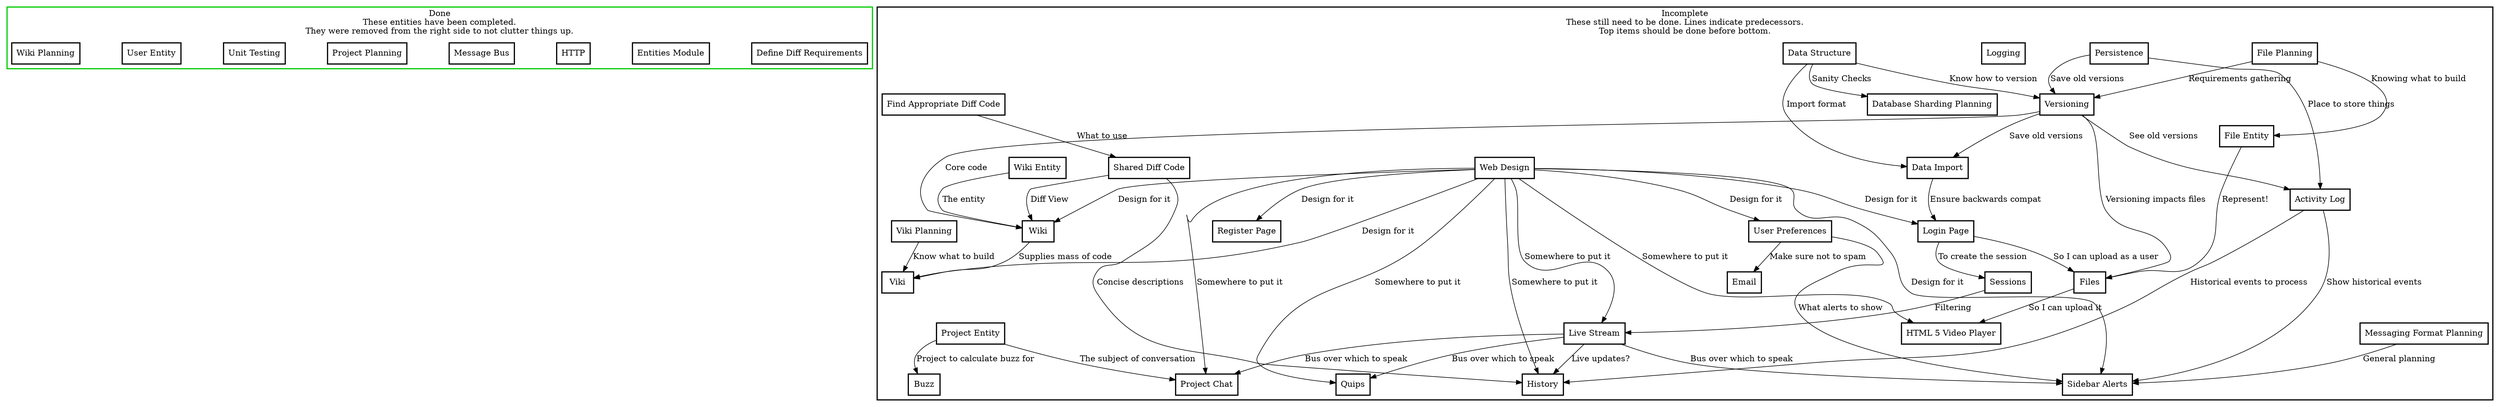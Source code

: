 digraph FeatureList {
    nodesep = 1.0
    
# Boxes are for servers
    node [shape="box", color=black style=bold];

    subgraph cluster_done {
        style=bold
        color=green3
        shape=box
        label="Done\nThese entities have been completed.\nThey were removed from the right side to not clutter things up."

        diff_requirements [ label="Define Diff Requirements" ];
        entities [ label="Entities Module" ];
        http_framework [ label="HTTP" ];
        message_bus [ label="Message Bus" ];        
        project_planning [ label="Project Planning" ];
        unit_testing [ label="Unit Testing" ];
        user_entity [ label="User Entity" ];
        wiki_planning [ label="Wiki Planning" ];
    };
    
    subgraph cluster_not {
        style=bold
        color=black
        shape=box
        label="Incomplete\nThese still need to be done. Lines indicate predecessors.\nTop items should be done before bottom."
        
        activity_log [ label="Activity Log" ];
        alert_format_planning [ label="Messaging Format Planning" ];
        buzz [ label="Buzz" ];
        data_import [ label="Data Import" ];
        data_structure [ label="Data Structure" ];
        database_sharding [ label="Database Sharding Planning" ];
        diff_code [ label="Shared Diff Code"];
        diff_search [ label="Find Appropriate Diff Code"];
        email [ label="Email" ];
        file_entity [ label="File Entity" ];
        file_planning [ label="File Planning" ];
        files [ label="Files" ];
        header_sayings [ label="Quips" ];
        history_tool [ label="History" ];
        html5_video [ label="HTML 5 Video Player" ];
        live_stream [ label="Live Stream" ];
        logging [ label="Logging" ];
        login_page [ label="Login Page" ];
        persistence [ label="Persistence" ];
        project_chat [ label="Project Chat" ];
        project_entity [ label="Project Entity" ];
        register_page [ label="Register Page" ];
        sessions [ label="Sessions" ];
        sidebar_alerts [ label="Sidebar Alerts" ];
        user_preferences [ label="User Preferences" ];
        versioning [ label="Versioning" ];
        viki [ label="Viki" ];
        viki_planning [ label = "Viki Planning" ];
        web_design [ label = "Web Design" ];
        wiki [ label="Wiki" ];
        wiki_entity [ label="Wiki Entity" ];
    }

    activity_log->history_tool [ label = "Historical events to process" ];
    activity_log->sidebar_alerts [ label = "Show historical events" ];
    alert_format_planning->sidebar_alerts [ label = "General planning" ];
    data_import->login_page [ label = "Ensure backwards compat" ];
    data_structure->data_import [ label = "Import format" ];
    data_structure->database_sharding [ label="Sanity Checks" ];
    data_structure->versioning [ label = "Know how to version" ];
    diff_code->history_tool [ label = "Concise descriptions"];
    diff_code->wiki [ label = "Diff View" ];
    diff_search->diff_code [ label = "What to use"];
    file_entity->files [ label="Represent!" ];
    file_planning->file_entity [ label="Knowing what to build" ];
    file_planning->versioning [ label = "Requirements gathering" ];
    files->html5_video [ label="So I can upload it" ];
    live_stream->header_sayings [ label = "Bus over which to speak" ];
    live_stream->history_tool [ label = "Live updates?" ];
    live_stream->project_chat [ label = "Bus over which to speak" ];
    live_stream->sidebar_alerts [ label = "Bus over which to speak" ];
    login_page->files [ label="So I can upload as a user" ];
    login_page->sessions [ label = "To create the session" ];
    persistence->activity_log [ label="Place to store things" ];
    persistence->versioning [ label="Save old versions" ];
    project_entity->buzz [ label = "Project to calculate buzz for" ];
    project_entity->project_chat [ label = "The subject of conversation" ];
    sessions->live_stream [ label = "Filtering" ];
    user_preferences->email [ label="Make sure not to spam" ];
    user_preferences->sidebar_alerts [ label = "What alerts to show" ];
    versioning->activity_log [ label = "See old versions" ];
    versioning->data_import [ label = "Save old versions" ];
    versioning->files [ label = "Versioning impacts files" ];
    versioning->wiki [ label = "Core code" ];
    viki_planning->viki [ label = "Know what to build" ];
    web_design->header_sayings [ label = "Somewhere to put it" ];
    web_design->history_tool [ label = "Somewhere to put it" ];
    web_design->html5_video [ label = "Somewhere to put it" ];
    web_design->live_stream [ label = "Somewhere to put it" ];
    web_design->login_page [ label = "Design for it" ];
    web_design->project_chat [ label = "Somewhere to put it" ];
    web_design->register_page [ label = "Design for it" ];
    web_design->sidebar_alerts [ label = "Design for it" ];
    web_design->user_preferences [ label = "Design for it" ];
    web_design->viki [ label = "Design for it" ];
    web_design->wiki [ label = "Design for it" ];
    wiki_entity->wiki [ label = "The entity" ];
    wiki->viki [ label = "Supplies mass of code" ];
}